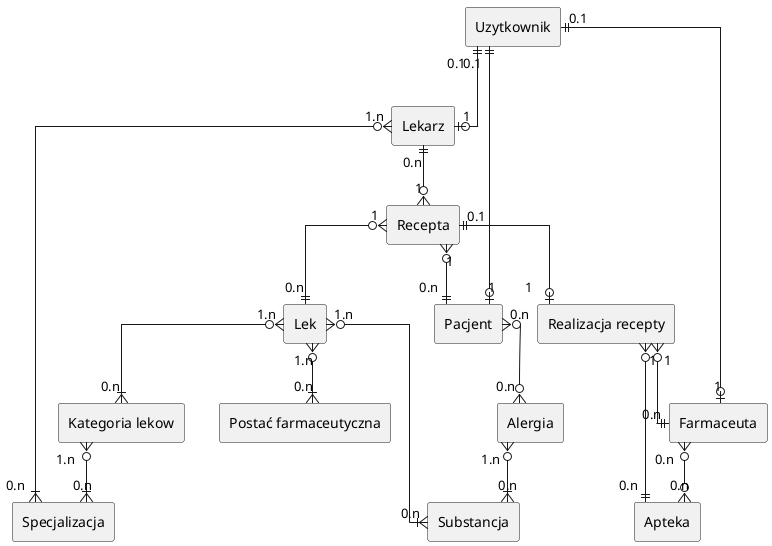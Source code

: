 @startuml
skinparam linetype ortho

rectangle "Pacjent" as pacjent {
}

rectangle "Lekarz" as lekarz {
}

rectangle "Lek" as lek {
}

rectangle "Substancja" as substancja {
}

rectangle "Apteka" as apteka {
}

rectangle "Farmaceuta" as aptekarz {
}

rectangle "Specjalizacja" as specjalizacja {
}

rectangle "Recepta" as recepta {
}

rectangle "Alergia" as alergia {
}

rectangle "Dawkowanie" as substancja {
}

rectangle "Uzytkownik" as użytkownik {
}

rectangle "Kategoria lekow" as kategoria_lekow {
}

rectangle "Realizacja recepty" as realizacja_recepty {
}

rectangle "Postać farmaceutyczna" as postac_farmaceutyczna{
}

użytkownik "0.1" ||--o| "1" pacjent
użytkownik "0.1" ||--o| "1" lekarz
użytkownik "0.1" ||--o| "1" aptekarz
lekarz "1.n" }o--|{ "0.n" specjalizacja
kategoria_lekow "1.n" }o--|{ "0.n" specjalizacja
pacjent "0.n" }o--o{ "0.n" alergia
lekarz "0.n" ||--o{ "1" recepta
recepta "1" }o--|| "0.n" pacjent
recepta "1" }o--|| "0.n" lek
recepta "0.1" ||--o| "1" realizacja_recepty
realizacja_recepty "1" }o--|| "0.n" aptekarz
realizacja_recepty "1" }o--|| "0.n" apteka
lek "1.n" }o--|{ "0.n" substancja
lek "1.n" }o--|{ "0.n" kategoria_lekow
aptekarz "0.n" }o--o{ "0.n" apteka
alergia "1.n" }o--|{ "0.n" substancja
lek -[hidden]- postac_farmaceutyczna
lek "1.n" }o--|{ "0.n" postac_farmaceutyczna
@enduml